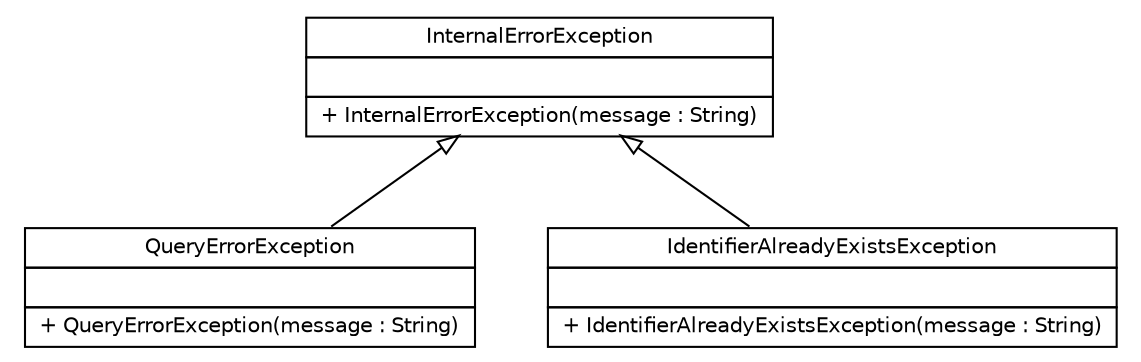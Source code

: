#!/usr/local/bin/dot
#
# Class diagram 
# Generated by UMLGraph version R5_6-24-gf6e263 (http://www.umlgraph.org/)
#

digraph G {
	edge [fontname="Helvetica",fontsize=10,labelfontname="Helvetica",labelfontsize=10];
	node [fontname="Helvetica",fontsize=10,shape=plaintext];
	nodesep=0.25;
	ranksep=0.5;
	// de.tud.plt.r43ples.exception.QueryErrorException
	c82 [label=<<table title="de.tud.plt.r43ples.exception.QueryErrorException" border="0" cellborder="1" cellspacing="0" cellpadding="2" port="p" href="./QueryErrorException.html">
		<tr><td><table border="0" cellspacing="0" cellpadding="1">
<tr><td align="center" balign="center"> QueryErrorException </td></tr>
		</table></td></tr>
		<tr><td><table border="0" cellspacing="0" cellpadding="1">
<tr><td align="left" balign="left">  </td></tr>
		</table></td></tr>
		<tr><td><table border="0" cellspacing="0" cellpadding="1">
<tr><td align="left" balign="left"> + QueryErrorException(message : String) </td></tr>
		</table></td></tr>
		</table>>, URL="./QueryErrorException.html", fontname="Helvetica", fontcolor="black", fontsize=10.0];
	// de.tud.plt.r43ples.exception.InternalErrorException
	c83 [label=<<table title="de.tud.plt.r43ples.exception.InternalErrorException" border="0" cellborder="1" cellspacing="0" cellpadding="2" port="p" href="./InternalErrorException.html">
		<tr><td><table border="0" cellspacing="0" cellpadding="1">
<tr><td align="center" balign="center"> InternalErrorException </td></tr>
		</table></td></tr>
		<tr><td><table border="0" cellspacing="0" cellpadding="1">
<tr><td align="left" balign="left">  </td></tr>
		</table></td></tr>
		<tr><td><table border="0" cellspacing="0" cellpadding="1">
<tr><td align="left" balign="left"> + InternalErrorException(message : String) </td></tr>
		</table></td></tr>
		</table>>, URL="./InternalErrorException.html", fontname="Helvetica", fontcolor="black", fontsize=10.0];
	// de.tud.plt.r43ples.exception.IdentifierAlreadyExistsException
	c84 [label=<<table title="de.tud.plt.r43ples.exception.IdentifierAlreadyExistsException" border="0" cellborder="1" cellspacing="0" cellpadding="2" port="p" href="./IdentifierAlreadyExistsException.html">
		<tr><td><table border="0" cellspacing="0" cellpadding="1">
<tr><td align="center" balign="center"> IdentifierAlreadyExistsException </td></tr>
		</table></td></tr>
		<tr><td><table border="0" cellspacing="0" cellpadding="1">
<tr><td align="left" balign="left">  </td></tr>
		</table></td></tr>
		<tr><td><table border="0" cellspacing="0" cellpadding="1">
<tr><td align="left" balign="left"> + IdentifierAlreadyExistsException(message : String) </td></tr>
		</table></td></tr>
		</table>>, URL="./IdentifierAlreadyExistsException.html", fontname="Helvetica", fontcolor="black", fontsize=10.0];
	//de.tud.plt.r43ples.exception.QueryErrorException extends de.tud.plt.r43ples.exception.InternalErrorException
	c83:p -> c82:p [dir=back,arrowtail=empty];
	//de.tud.plt.r43ples.exception.IdentifierAlreadyExistsException extends de.tud.plt.r43ples.exception.InternalErrorException
	c83:p -> c84:p [dir=back,arrowtail=empty];
}

